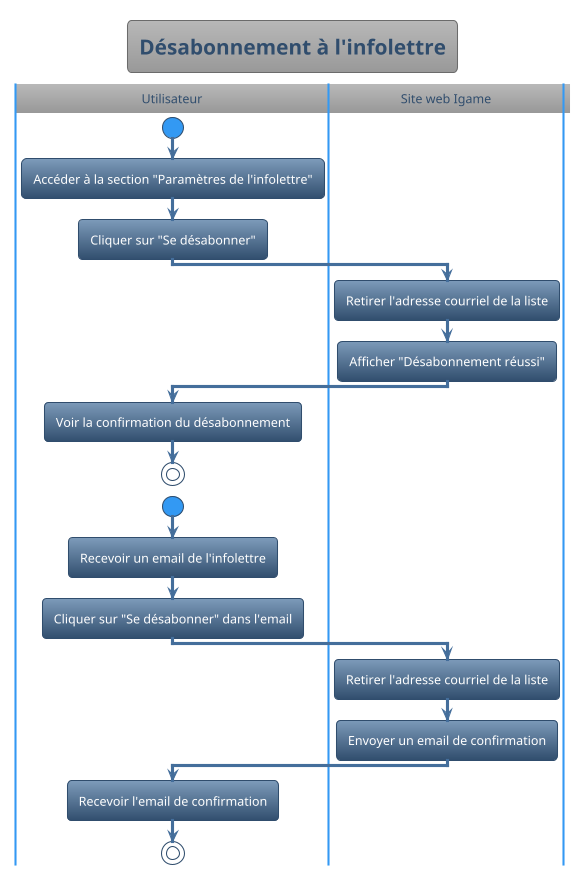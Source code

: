 @startuml
!theme spacelab
title Désabonnement à l'infolettre
|Utilisateur|
start
:Accéder à la section "Paramètres de l'infolettre";
:Cliquer sur "Se désabonner";
|Site web Igame|

  :Retirer l'adresse courriel de la liste;
  :Afficher "Désabonnement réussi";
  |Utilisateur|
  :Voir la confirmation du désabonnement;
stop
start
:Recevoir un email de l'infolettre;
:Cliquer sur "Se désabonner" dans l'email;
|Site web Igame|
:Retirer l'adresse courriel de la liste;
:Envoyer un email de confirmation;
|Utilisateur|
:Recevoir l'email de confirmation;
stop
@enduml

@startuml
!theme spacelab
|Utilisateur|
start
:Recevoir un email de l'infolettre;
:Cliquer sur "Se désabonner" dans l'email;
|Site web Igame|
:Retirer l'adresse courriel de la liste;
:Envoyer un email de confirmation;
|Utilisateur|
:Recevoir l'email de confirmation;
stop
@enduml
